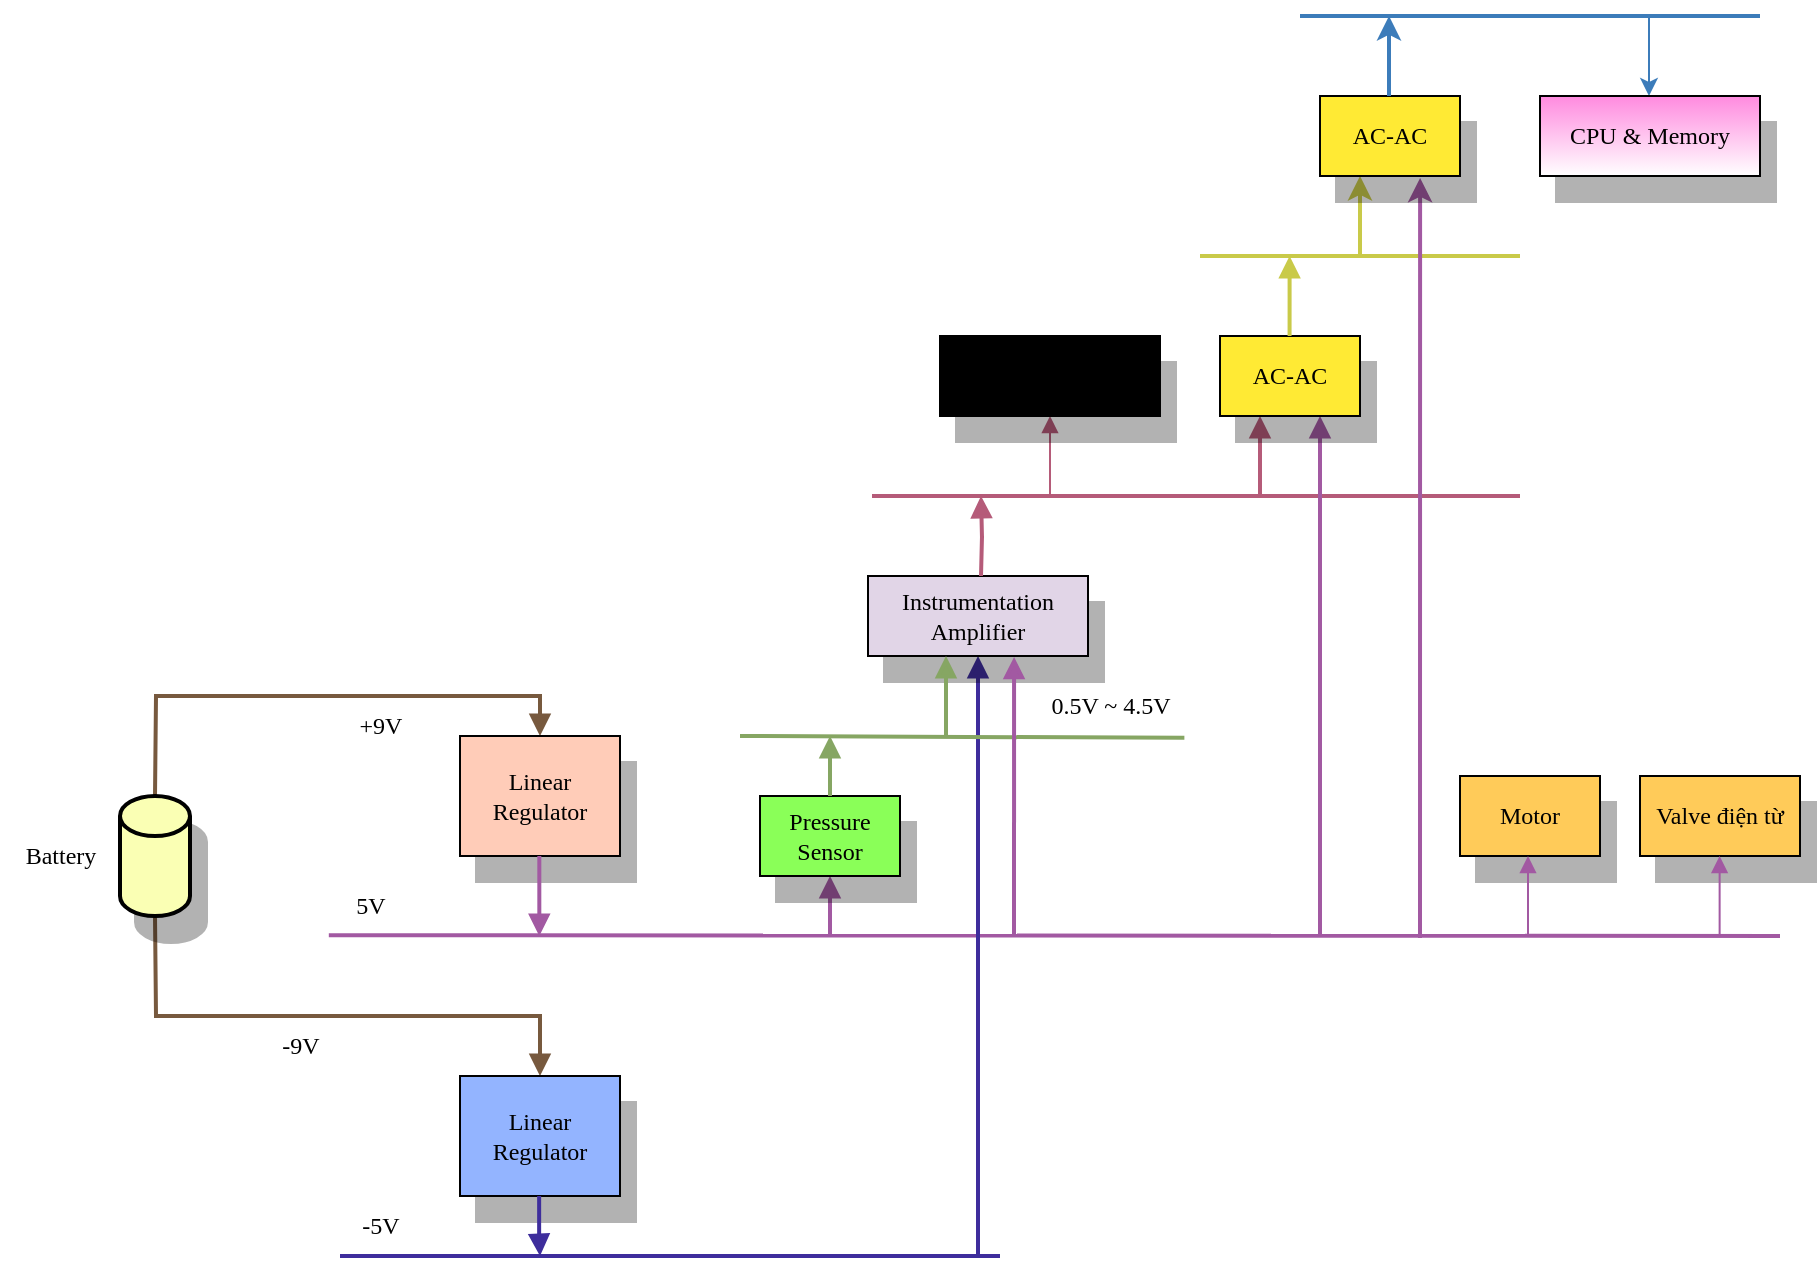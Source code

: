 <mxfile version="26.0.2">
  <diagram name="Trang-1" id="rM2F9WhM3LWoWMpQ0OTq">
    <mxGraphModel dx="157" dy="714" grid="1" gridSize="10" guides="1" tooltips="1" connect="1" arrows="1" fold="1" page="0" pageScale="1" pageWidth="827" pageHeight="1169" math="0" shadow="0">
      <root>
        <mxCell id="0" />
        <mxCell id="1" parent="0" />
        <mxCell id="Lvom_EypIq0Mh0iv8NCc-2" value="" style="endArrow=block;html=1;rounded=0;startArrow=none;startFill=0;endFill=1;strokeWidth=2;exitX=0.5;exitY=0;exitDx=0;exitDy=0;exitPerimeter=0;fontFamily=Times New Roman;strokeColor=#77593E;shadow=0;shadowOpacity=30;editable=1;movable=1;resizable=1;rotatable=1;deletable=1;locked=0;connectable=1;" parent="1" source="Lvom_EypIq0Mh0iv8NCc-33" edge="1">
          <mxGeometry width="50" height="50" relative="1" as="geometry">
            <mxPoint x="780" y="180" as="sourcePoint" />
            <mxPoint x="980" y="200" as="targetPoint" />
            <Array as="points">
              <mxPoint x="788" y="180" />
              <mxPoint x="980" y="180" />
            </Array>
          </mxGeometry>
        </mxCell>
        <mxCell id="Lvom_EypIq0Mh0iv8NCc-3" value=" Linear Regulator" style="rounded=0;whiteSpace=wrap;html=1;fontFamily=Times New Roman;fillColor=#FFCCB8;shadow=1;shadowOpacity=30;editable=1;movable=1;resizable=1;rotatable=1;deletable=1;locked=0;connectable=1;shadowBlur=0;shadowOffsetX=8;shadowOffsetY=13;" parent="1" vertex="1">
          <mxGeometry x="940" y="200" width="80" height="60" as="geometry" />
        </mxCell>
        <mxCell id="Lvom_EypIq0Mh0iv8NCc-6" value="+9V" style="text;html=1;align=center;verticalAlign=middle;resizable=1;points=[];autosize=1;strokeColor=none;fillColor=none;fontFamily=Times New Roman;shadow=0;shadowOpacity=30;editable=1;movable=1;rotatable=1;deletable=1;locked=0;connectable=1;" parent="1" vertex="1">
          <mxGeometry x="880" y="180" width="40" height="30" as="geometry" />
        </mxCell>
        <mxCell id="Lvom_EypIq0Mh0iv8NCc-8" value="" style="endArrow=none;html=1;rounded=0;startArrow=none;startFill=0;endFill=0;strokeWidth=2;exitX=0.12;exitY=0.987;exitDx=0;exitDy=0;exitPerimeter=0;fontFamily=Times New Roman;fillColor=#21388C;strokeColor=#A259A2;shadow=0;shadowOpacity=30;editable=1;movable=1;resizable=1;rotatable=1;deletable=1;locked=0;connectable=1;" parent="1" edge="1">
          <mxGeometry width="50" height="50" relative="1" as="geometry">
            <mxPoint x="874.4" y="299.61" as="sourcePoint" />
            <mxPoint x="1600" y="300" as="targetPoint" />
          </mxGeometry>
        </mxCell>
        <mxCell id="Lvom_EypIq0Mh0iv8NCc-10" value="5V" style="text;html=1;align=center;verticalAlign=middle;resizable=1;points=[];autosize=1;strokeColor=none;fillColor=none;fontFamily=Times New Roman;shadow=0;shadowOpacity=30;editable=1;movable=1;rotatable=1;deletable=1;locked=0;connectable=1;" parent="1" vertex="1">
          <mxGeometry x="875" y="270" width="40" height="30" as="geometry" />
        </mxCell>
        <mxCell id="Lvom_EypIq0Mh0iv8NCc-12" value="" style="endArrow=block;html=1;rounded=0;startArrow=none;startFill=0;endFill=1;strokeWidth=2;fontFamily=Times New Roman;fillColor=#21388C;strokeColor=#A259A2;shadow=0;shadowOpacity=30;editable=1;movable=1;resizable=1;rotatable=1;deletable=1;locked=0;connectable=1;" parent="1" edge="1">
          <mxGeometry width="50" height="50" relative="1" as="geometry">
            <mxPoint x="979.66" y="260" as="sourcePoint" />
            <mxPoint x="979.66" y="300" as="targetPoint" />
            <Array as="points">
              <mxPoint x="979.66" y="280" />
            </Array>
          </mxGeometry>
        </mxCell>
        <mxCell id="Lvom_EypIq0Mh0iv8NCc-15" value="" style="endArrow=block;html=1;rounded=0;startArrow=none;startFill=0;endFill=1;strokeWidth=2;exitX=0.5;exitY=1;exitDx=0;exitDy=0;exitPerimeter=0;fontFamily=Times New Roman;strokeColor=#77593E;entryX=0.5;entryY=0;entryDx=0;entryDy=0;shadow=0;shadowOpacity=30;editable=1;movable=1;resizable=1;rotatable=1;deletable=1;locked=0;connectable=1;" parent="1" source="Lvom_EypIq0Mh0iv8NCc-33" target="Lvom_EypIq0Mh0iv8NCc-16" edge="1">
          <mxGeometry width="50" height="50" relative="1" as="geometry">
            <mxPoint x="790" y="420" as="sourcePoint" />
            <mxPoint x="980" y="410" as="targetPoint" />
            <Array as="points">
              <mxPoint x="788" y="340" />
              <mxPoint x="980" y="340" />
            </Array>
          </mxGeometry>
        </mxCell>
        <mxCell id="Lvom_EypIq0Mh0iv8NCc-16" value=" Linear Regulator" style="rounded=0;whiteSpace=wrap;html=1;fontFamily=Times New Roman;fillColor=#93B4FF;shadow=1;shadowOpacity=30;editable=1;movable=1;resizable=1;rotatable=1;deletable=1;locked=0;connectable=1;shadowBlur=0;shadowOffsetX=8;shadowOffsetY=13;" parent="1" vertex="1">
          <mxGeometry x="940" y="370" width="80" height="60" as="geometry" />
        </mxCell>
        <mxCell id="Lvom_EypIq0Mh0iv8NCc-18" value="-9V" style="text;html=1;align=center;verticalAlign=middle;resizable=1;points=[];autosize=1;strokeColor=none;fillColor=none;fontFamily=Times New Roman;shadow=0;shadowOpacity=30;editable=1;movable=1;rotatable=1;deletable=1;locked=0;connectable=1;" parent="1" vertex="1">
          <mxGeometry x="840" y="340" width="40" height="30" as="geometry" />
        </mxCell>
        <mxCell id="Lvom_EypIq0Mh0iv8NCc-19" value="" style="endArrow=none;html=1;rounded=0;startArrow=none;startFill=0;endFill=0;strokeWidth=2;exitX=0.12;exitY=0.987;exitDx=0;exitDy=0;exitPerimeter=0;fontFamily=Times New Roman;strokeColor=#3E2D9C;shadow=0;shadowOpacity=30;editable=1;movable=1;resizable=1;rotatable=1;deletable=1;locked=0;connectable=1;" parent="1" edge="1">
          <mxGeometry width="50" height="50" relative="1" as="geometry">
            <mxPoint x="880.0" y="460" as="sourcePoint" />
            <mxPoint x="1210" y="460" as="targetPoint" />
          </mxGeometry>
        </mxCell>
        <mxCell id="Lvom_EypIq0Mh0iv8NCc-20" value="-5V" style="text;html=1;align=center;verticalAlign=middle;resizable=1;points=[];autosize=1;strokeColor=none;fillColor=none;fontFamily=Times New Roman;shadow=0;shadowOpacity=30;editable=1;movable=1;rotatable=1;deletable=1;locked=0;connectable=1;" parent="1" vertex="1">
          <mxGeometry x="880" y="430" width="40" height="30" as="geometry" />
        </mxCell>
        <mxCell id="Lvom_EypIq0Mh0iv8NCc-21" value="" style="endArrow=block;html=1;rounded=0;startArrow=none;startFill=0;endFill=1;strokeWidth=2;fontFamily=Times New Roman;strokeColor=#3E2D9C;shadow=0;shadowOpacity=30;editable=1;movable=1;resizable=1;rotatable=1;deletable=1;locked=0;connectable=1;" parent="1" edge="1">
          <mxGeometry width="50" height="50" relative="1" as="geometry">
            <mxPoint x="979.57" y="430" as="sourcePoint" />
            <mxPoint x="980" y="460" as="targetPoint" />
            <Array as="points">
              <mxPoint x="979.57" y="450" />
            </Array>
          </mxGeometry>
        </mxCell>
        <mxCell id="Lvom_EypIq0Mh0iv8NCc-24" value="" style="endArrow=block;html=1;rounded=0;startArrow=none;startFill=0;endFill=1;strokeWidth=2;entryX=0.5;entryY=1;entryDx=0;entryDy=0;fontFamily=Times New Roman;strokeColor=#3E2D9C;shadow=0;shadowOpacity=30;editable=1;movable=1;resizable=1;rotatable=1;deletable=1;locked=0;connectable=1;" parent="1" target="Lvom_EypIq0Mh0iv8NCc-42" edge="1">
          <mxGeometry width="50" height="50" relative="1" as="geometry">
            <mxPoint x="1199" y="460" as="sourcePoint" />
            <mxPoint x="1198.67" y="420" as="targetPoint" />
            <Array as="points" />
          </mxGeometry>
        </mxCell>
        <mxCell id="Lvom_EypIq0Mh0iv8NCc-29" value="" style="endArrow=block;html=1;rounded=0;entryX=0.5;entryY=1;entryDx=0;entryDy=0;strokeWidth=2;fontFamily=Times New Roman;strokeColor=#A259A2;shadow=0;shadowOpacity=30;editable=1;movable=1;resizable=1;rotatable=1;deletable=1;locked=0;connectable=1;endFill=1;" parent="1" target="Lvom_EypIq0Mh0iv8NCc-30" edge="1">
          <mxGeometry width="50" height="50" relative="1" as="geometry">
            <mxPoint x="1125" y="300" as="sourcePoint" />
            <mxPoint x="1125" y="230" as="targetPoint" />
          </mxGeometry>
        </mxCell>
        <mxCell id="Lvom_EypIq0Mh0iv8NCc-30" value="&lt;div&gt;Pressure Sensor&lt;/div&gt;" style="rounded=0;whiteSpace=wrap;html=1;fontFamily=Times New Roman;fillColor=#8AFF58;shadow=1;shadowOpacity=30;editable=1;movable=1;resizable=1;rotatable=1;deletable=1;locked=0;connectable=1;shadowBlur=0;shadowOffsetX=8;shadowOffsetY=13;" parent="1" vertex="1">
          <mxGeometry x="1090" y="230" width="70" height="40" as="geometry" />
        </mxCell>
        <mxCell id="Lvom_EypIq0Mh0iv8NCc-32" value="" style="endArrow=block;html=1;rounded=0;exitX=0.5;exitY=0;exitDx=0;exitDy=0;strokeWidth=2;fontFamily=Times New Roman;strokeColor=#86A663;shadow=0;shadowOpacity=30;editable=1;movable=1;resizable=1;rotatable=1;deletable=1;locked=0;connectable=1;endFill=1;" parent="1" source="Lvom_EypIq0Mh0iv8NCc-30" edge="1">
          <mxGeometry width="50" height="50" relative="1" as="geometry">
            <mxPoint x="1124.57" y="230" as="sourcePoint" />
            <mxPoint x="1125" y="200" as="targetPoint" />
          </mxGeometry>
        </mxCell>
        <mxCell id="Lvom_EypIq0Mh0iv8NCc-33" value="" style="strokeWidth=2;html=1;shape=mxgraph.flowchart.database;whiteSpace=wrap;fontFamily=Times New Roman;fillColor=#FAFFB4;shadow=1;shadowOpacity=30;editable=1;movable=1;resizable=1;rotatable=1;deletable=1;locked=0;connectable=1;shadowBlur=0;shadowOffsetX=8;shadowOffsetY=13;" parent="1" vertex="1">
          <mxGeometry x="770" y="230" width="35" height="60" as="geometry" />
        </mxCell>
        <mxCell id="Lvom_EypIq0Mh0iv8NCc-34" value="Battery" style="text;html=1;align=center;verticalAlign=middle;resizable=1;points=[];autosize=1;strokeColor=none;fillColor=none;fontFamily=Times New Roman;shadow=0;shadowOpacity=30;editable=1;movable=1;rotatable=1;deletable=1;locked=0;connectable=1;" parent="1" vertex="1">
          <mxGeometry x="710" y="245" width="60" height="30" as="geometry" />
        </mxCell>
        <mxCell id="Lvom_EypIq0Mh0iv8NCc-39" value="0.5V ~ 4.5V" style="text;html=1;align=center;verticalAlign=middle;resizable=1;points=[];autosize=1;strokeColor=none;fillColor=none;fontFamily=Times New Roman;shadow=0;shadowOpacity=30;editable=1;movable=1;rotatable=1;deletable=1;locked=0;connectable=1;" parent="1" vertex="1">
          <mxGeometry x="1225" y="170" width="80" height="30" as="geometry" />
        </mxCell>
        <mxCell id="Lvom_EypIq0Mh0iv8NCc-40" value="" style="endArrow=none;html=1;rounded=0;strokeWidth=2;exitX=0.965;exitY=1.03;exitDx=0;exitDy=0;exitPerimeter=0;fontFamily=Times New Roman;strokeColor=#86A663;shadow=0;shadowOpacity=30;editable=1;movable=1;resizable=1;rotatable=1;deletable=1;locked=0;connectable=1;" parent="1" source="Lvom_EypIq0Mh0iv8NCc-39" edge="1">
          <mxGeometry width="50" height="50" relative="1" as="geometry">
            <mxPoint x="1290.615" y="200" as="sourcePoint" />
            <mxPoint x="1080" y="200" as="targetPoint" />
          </mxGeometry>
        </mxCell>
        <mxCell id="Lvom_EypIq0Mh0iv8NCc-48" style="edgeStyle=orthogonalEdgeStyle;rounded=0;orthogonalLoop=1;jettySize=auto;html=1;strokeWidth=1;fontFamily=Times New Roman;strokeColor=#B55B79;shadow=0;shadowOpacity=30;editable=1;movable=1;resizable=1;rotatable=1;deletable=1;locked=0;connectable=1;endArrow=block;endFill=1;" parent="1" edge="1">
          <mxGeometry relative="1" as="geometry">
            <mxPoint x="1235" y="80" as="sourcePoint" />
            <mxPoint x="1235" y="40" as="targetPoint" />
            <Array as="points">
              <mxPoint x="1235" y="60" />
              <mxPoint x="1235" y="60" />
            </Array>
          </mxGeometry>
        </mxCell>
        <mxCell id="Lvom_EypIq0Mh0iv8NCc-42" value="&lt;div&gt;Instrumentation Amplifier&lt;/div&gt;" style="rounded=0;whiteSpace=wrap;html=1;fontFamily=Times New Roman;fillColor=#E1D5E7;shadow=1;shadowOpacity=30;editable=1;movable=1;resizable=1;rotatable=1;deletable=1;locked=0;connectable=1;shadowBlur=0;shadowOffsetX=8;shadowOffsetY=13;" parent="1" vertex="1">
          <mxGeometry x="1144" y="120" width="110" height="40" as="geometry" />
        </mxCell>
        <mxCell id="Lvom_EypIq0Mh0iv8NCc-43" value="" style="endArrow=block;html=1;rounded=0;entryX=0.664;entryY=1.011;entryDx=0;entryDy=0;entryPerimeter=0;strokeWidth=2;fontFamily=Times New Roman;strokeColor=#A259A2;shadow=0;shadowOpacity=30;editable=1;movable=1;resizable=1;rotatable=1;deletable=1;locked=0;connectable=1;endFill=1;" parent="1" target="Lvom_EypIq0Mh0iv8NCc-42" edge="1">
          <mxGeometry width="50" height="50" relative="1" as="geometry">
            <mxPoint x="1217" y="300" as="sourcePoint" />
            <mxPoint x="1220" y="150" as="targetPoint" />
          </mxGeometry>
        </mxCell>
        <mxCell id="Lvom_EypIq0Mh0iv8NCc-44" value="" style="endArrow=block;html=1;rounded=0;strokeWidth=2;fontFamily=Times New Roman;strokeColor=#86A663;shadow=0;shadowOpacity=30;editable=1;movable=1;resizable=1;rotatable=1;deletable=1;locked=0;connectable=1;endFill=1;" parent="1" edge="1">
          <mxGeometry width="50" height="50" relative="1" as="geometry">
            <mxPoint x="1183" y="200" as="sourcePoint" />
            <mxPoint x="1183" y="160" as="targetPoint" />
          </mxGeometry>
        </mxCell>
        <mxCell id="Lvom_EypIq0Mh0iv8NCc-47" value="CPU &amp;amp; Memory" style="rounded=0;whiteSpace=wrap;html=1;fontFamily=Times New Roman;fillStyle=dots;shadow=1;shadowOpacity=30;editable=1;movable=1;resizable=1;rotatable=1;deletable=1;locked=0;connectable=1;shadowBlur=0;shadowOffsetX=8;shadowOffsetY=13;labelBackgroundColor=none;labelBorderColor=none;glass=0;allowArrows=1;treeFolding=0;treeMoving=0;gradientColor=light-dark(#FBA032,#F5FF67);gradientDirection=north;" parent="1" vertex="1">
          <mxGeometry x="1180" width="110" height="40" as="geometry" />
        </mxCell>
        <mxCell id="Lvom_EypIq0Mh0iv8NCc-51" value="" style="endArrow=none;html=1;rounded=0;strokeWidth=2;fontFamily=Times New Roman;strokeColor=#B55B79;shadow=0;shadowOpacity=30;editable=1;movable=1;resizable=1;rotatable=1;deletable=1;locked=0;connectable=1;" parent="1" edge="1">
          <mxGeometry width="50" height="50" relative="1" as="geometry">
            <mxPoint x="1146" y="80" as="sourcePoint" />
            <mxPoint x="1470" y="80" as="targetPoint" />
          </mxGeometry>
        </mxCell>
        <mxCell id="Lvom_EypIq0Mh0iv8NCc-52" style="edgeStyle=orthogonalEdgeStyle;rounded=0;orthogonalLoop=1;jettySize=auto;html=1;entryX=0.5;entryY=1;entryDx=0;entryDy=0;strokeWidth=2;fontFamily=Times New Roman;strokeColor=#B55B79;shadow=0;shadowOpacity=30;editable=1;movable=1;resizable=1;rotatable=1;deletable=1;locked=0;connectable=1;endArrow=block;endFill=1;" parent="1" edge="1">
          <mxGeometry relative="1" as="geometry">
            <mxPoint x="1200.5" y="120" as="sourcePoint" />
            <mxPoint x="1200.5" y="80" as="targetPoint" />
          </mxGeometry>
        </mxCell>
        <mxCell id="Lvom_EypIq0Mh0iv8NCc-63" style="edgeStyle=orthogonalEdgeStyle;rounded=0;orthogonalLoop=1;jettySize=auto;html=1;strokeWidth=2;fontFamily=Times New Roman;strokeColor=#B55B79;shadow=0;shadowOpacity=30;editable=1;movable=1;resizable=1;rotatable=1;deletable=1;locked=0;connectable=1;endArrow=block;endFill=1;" parent="1" edge="1">
          <mxGeometry relative="1" as="geometry">
            <mxPoint x="1340" y="80" as="sourcePoint" />
            <mxPoint x="1340" y="40" as="targetPoint" />
            <Array as="points">
              <mxPoint x="1340" y="60" />
              <mxPoint x="1340" y="60" />
            </Array>
          </mxGeometry>
        </mxCell>
        <mxCell id="Lvom_EypIq0Mh0iv8NCc-65" style="edgeStyle=orthogonalEdgeStyle;rounded=0;orthogonalLoop=1;jettySize=auto;html=1;strokeWidth=2;fontFamily=Times New Roman;strokeColor=#A259A2;shadow=0;shadowOpacity=30;editable=1;movable=1;resizable=1;rotatable=1;deletable=1;locked=0;connectable=1;endArrow=block;endFill=1;" parent="1" target="Lvom_EypIq0Mh0iv8NCc-64" edge="1">
          <mxGeometry relative="1" as="geometry">
            <mxPoint x="1370" y="300" as="sourcePoint" />
            <mxPoint x="1367.32" y="10" as="targetPoint" />
            <Array as="points">
              <mxPoint x="1370" y="220" />
              <mxPoint x="1370" y="220" />
            </Array>
          </mxGeometry>
        </mxCell>
        <mxCell id="Lvom_EypIq0Mh0iv8NCc-64" value="AC-AC" style="rounded=0;whiteSpace=wrap;html=1;fontFamily=Times New Roman;fillColor=#FFEA34;shadow=1;shadowOpacity=30;editable=1;movable=1;resizable=1;rotatable=1;deletable=1;locked=0;connectable=1;shadowBlur=0;shadowOffsetX=8;shadowOffsetY=13;" parent="1" vertex="1">
          <mxGeometry x="1320" width="70" height="40" as="geometry" />
        </mxCell>
        <mxCell id="Lvom_EypIq0Mh0iv8NCc-67" style="edgeStyle=orthogonalEdgeStyle;rounded=0;orthogonalLoop=1;jettySize=auto;html=1;strokeWidth=2;fontFamily=Times New Roman;strokeColor=#C9CA49;shadow=0;shadowOpacity=30;editable=1;movable=1;resizable=1;rotatable=1;deletable=1;locked=0;connectable=1;endArrow=block;endFill=1;" parent="1" edge="1">
          <mxGeometry relative="1" as="geometry">
            <mxPoint x="1354.79" as="sourcePoint" />
            <mxPoint x="1354.79" y="-40" as="targetPoint" />
            <Array as="points">
              <mxPoint x="1354.79" y="-20" />
              <mxPoint x="1354.79" y="-20" />
            </Array>
          </mxGeometry>
        </mxCell>
        <mxCell id="Lvom_EypIq0Mh0iv8NCc-69" value="" style="endArrow=none;html=1;rounded=0;strokeWidth=2;fontFamily=Times New Roman;strokeColor=#C9CA49;shadow=0;shadowOpacity=30;editable=1;movable=1;resizable=1;rotatable=1;deletable=1;locked=0;connectable=1;" parent="1" edge="1">
          <mxGeometry width="50" height="50" relative="1" as="geometry">
            <mxPoint x="1310" y="-40" as="sourcePoint" />
            <mxPoint x="1470" y="-40" as="targetPoint" />
          </mxGeometry>
        </mxCell>
        <mxCell id="Lvom_EypIq0Mh0iv8NCc-72" style="edgeStyle=orthogonalEdgeStyle;rounded=0;orthogonalLoop=1;jettySize=auto;html=1;strokeWidth=2;entryX=0.715;entryY=1.024;entryDx=0;entryDy=0;entryPerimeter=0;fontFamily=Times New Roman;strokeColor=#A259A2;shadow=0;shadowOpacity=30;editable=1;movable=1;resizable=1;rotatable=1;deletable=1;locked=0;connectable=1;" parent="1" target="Lvom_EypIq0Mh0iv8NCc-73" edge="1">
          <mxGeometry relative="1" as="geometry">
            <mxPoint x="1420" y="300" as="sourcePoint" />
            <mxPoint x="1420.01" y="-110" as="targetPoint" />
            <Array as="points">
              <mxPoint x="1420" y="301" />
            </Array>
          </mxGeometry>
        </mxCell>
        <mxCell id="Lvom_EypIq0Mh0iv8NCc-74" style="edgeStyle=orthogonalEdgeStyle;rounded=0;orthogonalLoop=1;jettySize=auto;html=1;strokeWidth=2;fontFamily=Times New Roman;strokeColor=#C9CA49;shadow=0;shadowOpacity=30;editable=1;movable=1;resizable=1;rotatable=1;deletable=1;locked=0;connectable=1;" parent="1" edge="1">
          <mxGeometry relative="1" as="geometry">
            <mxPoint x="1390" y="-40" as="sourcePoint" />
            <mxPoint x="1390" y="-80" as="targetPoint" />
            <Array as="points">
              <mxPoint x="1390" y="-40" />
              <mxPoint x="1390" y="-40" />
            </Array>
          </mxGeometry>
        </mxCell>
        <mxCell id="Lvom_EypIq0Mh0iv8NCc-73" value="AC-AC" style="rounded=0;whiteSpace=wrap;html=1;fontFamily=Times New Roman;fillColor=#FFEA34;shadow=1;shadowOpacity=30;editable=1;movable=1;resizable=1;rotatable=1;deletable=1;locked=0;connectable=1;shadowBlur=0;shadowOffsetX=8;shadowOffsetY=13;" parent="1" vertex="1">
          <mxGeometry x="1370" y="-120" width="70" height="40" as="geometry" />
        </mxCell>
        <mxCell id="Lvom_EypIq0Mh0iv8NCc-76" style="edgeStyle=orthogonalEdgeStyle;rounded=0;orthogonalLoop=1;jettySize=auto;html=1;strokeWidth=1;fontFamily=Times New Roman;strokeColor=#3C7CBA;shadow=0;shadowOpacity=30;editable=1;movable=1;resizable=1;rotatable=1;deletable=1;locked=0;connectable=1;" parent="1" edge="1">
          <mxGeometry relative="1" as="geometry">
            <mxPoint x="1534.5" y="-160" as="sourcePoint" />
            <mxPoint x="1534.5" y="-120" as="targetPoint" />
            <Array as="points">
              <mxPoint x="1534.5" y="-140" />
              <mxPoint x="1534.5" y="-140" />
            </Array>
          </mxGeometry>
        </mxCell>
        <mxCell id="Lvom_EypIq0Mh0iv8NCc-77" value="CPU &amp;amp; Memory" style="rounded=0;whiteSpace=wrap;html=1;fontFamily=Times New Roman;fillColor=#FF8ADF;shadow=1;shadowOpacity=30;editable=1;movable=1;resizable=1;rotatable=1;deletable=1;locked=0;connectable=1;shadowBlur=0;shadowOffsetX=8;shadowOffsetY=13;fillStyle=dashed;gradientColor=#FFFFFF;" parent="1" vertex="1">
          <mxGeometry x="1480" y="-120" width="110" height="40" as="geometry" />
        </mxCell>
        <mxCell id="Lvom_EypIq0Mh0iv8NCc-80" style="edgeStyle=orthogonalEdgeStyle;rounded=0;orthogonalLoop=1;jettySize=auto;html=1;strokeWidth=2;fontFamily=Times New Roman;strokeColor=#3C7CBA;shadow=0;shadowOpacity=30;editable=1;movable=1;resizable=1;rotatable=1;deletable=1;locked=0;connectable=1;" parent="1" edge="1">
          <mxGeometry relative="1" as="geometry">
            <mxPoint x="1404.5" y="-120" as="sourcePoint" />
            <mxPoint x="1404.5" y="-160" as="targetPoint" />
            <Array as="points">
              <mxPoint x="1404.5" y="-140" />
              <mxPoint x="1404.5" y="-140" />
            </Array>
          </mxGeometry>
        </mxCell>
        <mxCell id="Lvom_EypIq0Mh0iv8NCc-81" value="" style="endArrow=none;html=1;rounded=0;strokeWidth=2;fontFamily=Times New Roman;strokeColor=#3C7CBA;shadow=0;shadowOpacity=30;editable=1;movable=1;resizable=1;rotatable=1;deletable=1;locked=0;connectable=1;" parent="1" edge="1">
          <mxGeometry width="50" height="50" relative="1" as="geometry">
            <mxPoint x="1360" y="-160" as="sourcePoint" />
            <mxPoint x="1590" y="-160" as="targetPoint" />
          </mxGeometry>
        </mxCell>
        <mxCell id="Lvom_EypIq0Mh0iv8NCc-82" value="Motor" style="rounded=0;whiteSpace=wrap;html=1;fontFamily=Times New Roman;fillColor=#FFCB59;shadow=1;shadowOpacity=30;editable=1;movable=1;resizable=1;rotatable=1;deletable=1;locked=0;connectable=1;shadowBlur=0;shadowOffsetX=8;shadowOffsetY=13;" parent="1" vertex="1">
          <mxGeometry x="1440" y="220" width="70" height="40" as="geometry" />
        </mxCell>
        <mxCell id="Lvom_EypIq0Mh0iv8NCc-83" value="Valve điện từ" style="rounded=0;whiteSpace=wrap;html=1;fontFamily=Times New Roman;fillColor=#FFCB59;shadow=1;shadowOpacity=30;editable=1;movable=1;resizable=1;rotatable=1;deletable=1;locked=0;connectable=1;shadowBlur=0;shadowOffsetX=8;shadowOffsetY=13;" parent="1" vertex="1">
          <mxGeometry x="1530" y="220" width="80" height="40" as="geometry" />
        </mxCell>
        <mxCell id="Lvom_EypIq0Mh0iv8NCc-84" style="edgeStyle=orthogonalEdgeStyle;rounded=0;orthogonalLoop=1;jettySize=auto;html=1;strokeWidth=1;fontFamily=Times New Roman;strokeColor=#A259A2;shadow=0;shadowOpacity=30;editable=1;movable=1;resizable=1;rotatable=1;deletable=1;locked=0;connectable=1;endArrow=block;endFill=1;" parent="1" edge="1">
          <mxGeometry relative="1" as="geometry">
            <mxPoint x="1474" y="300" as="sourcePoint" />
            <mxPoint x="1474" y="260" as="targetPoint" />
            <Array as="points">
              <mxPoint x="1474.38" y="260" />
              <mxPoint x="1474.38" y="260" />
            </Array>
          </mxGeometry>
        </mxCell>
        <mxCell id="uwEgJzVIoNK11USmf8bs-18" style="edgeStyle=orthogonalEdgeStyle;rounded=0;orthogonalLoop=1;jettySize=auto;html=1;strokeWidth=1;fontFamily=Times New Roman;strokeColor=#A259A2;shadow=0;shadowOpacity=30;editable=1;movable=1;resizable=1;rotatable=1;deletable=1;locked=0;connectable=1;endArrow=block;endFill=1;" parent="1" edge="1">
          <mxGeometry relative="1" as="geometry">
            <mxPoint x="1569.81" y="300" as="sourcePoint" />
            <mxPoint x="1569.81" y="260" as="targetPoint" />
            <Array as="points">
              <mxPoint x="1570.19" y="260" />
              <mxPoint x="1570.19" y="260" />
            </Array>
          </mxGeometry>
        </mxCell>
      </root>
    </mxGraphModel>
  </diagram>
</mxfile>
